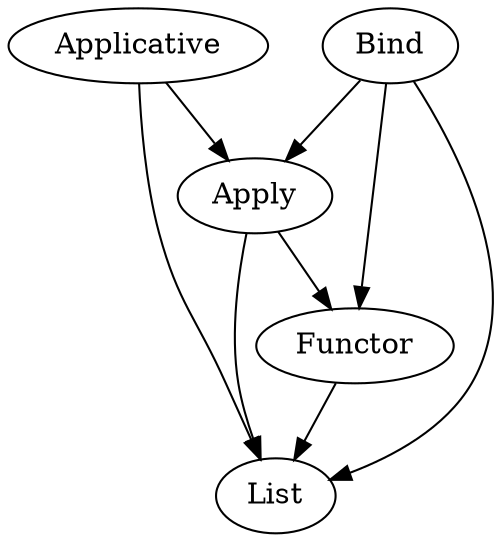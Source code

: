 digraph G {
    {
    list [label="List"];
    functor [label="Functor"];
    apply [label="Apply"];
    applicative [label="Applicative"];
    bind [label="Bind"];
    }

    functor -> list;
    apply -> list;
    apply -> functor;
    applicative -> apply;
    applicative -> list;
    bind -> list;
    bind -> apply;
    bind -> functor;
}